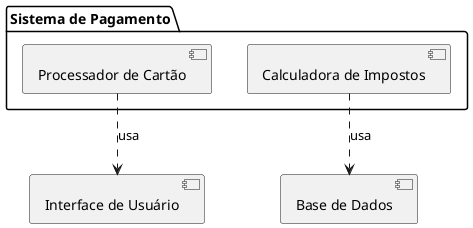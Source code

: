 @startuml Diagrama_Componentes:

package "Sistema de Pagamento" {
    [Processador de Cartão]
    [Calculadora de Impostos]
}

[Interface de Usuário]
[Base de Dados]

[Processador de Cartão] ..> [Interface de Usuário] : usa
[Calculadora de Impostos] ..> [Base de Dados] : usa

@enduml

@startuml Diagrama_Implantação:


node "Servidor Web" {
    artifact "Aplicação de Comércio Eletrônico"
}

node "Banco de Dados" {
    database "PostgreSQL"
}

"Aplicação de Comércio Eletrônico" ..> "PostgreSQL" : se conecta a

@enduml

@startuml Diagrama_Classes:

class "Produto" {
    -nome: String
    -preco: Double
    +Produto(nome: String, preco: Double)
}


@enduml


